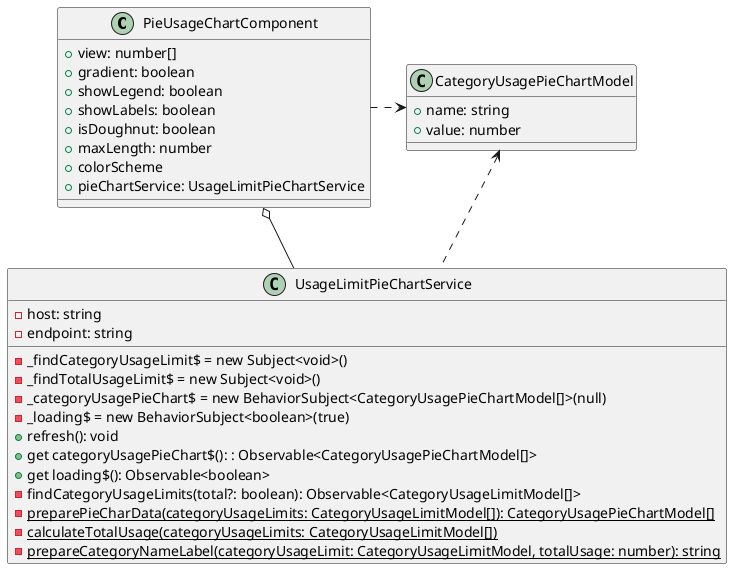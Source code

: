 @startuml
'https://plantuml.com/class-diagram

class PieUsageChartComponent {

    +view: number[]
    +gradient: boolean
    +showLegend: boolean
    +showLabels: boolean
    +isDoughnut: boolean
    +maxLength: number
    +colorScheme
    +pieChartService: UsageLimitPieChartService
}

class UsageLimitPieChartService {
    -host: string
    -endpoint: string
    -_findCategoryUsageLimit$ = new Subject<void>()
    -_findTotalUsageLimit$ = new Subject<void>()
    -_categoryUsagePieChart$ = new BehaviorSubject<CategoryUsagePieChartModel[]>(null)
    -_loading$ = new BehaviorSubject<boolean>(true)
    +refresh(): void
    +get categoryUsagePieChart$(): : Observable<CategoryUsagePieChartModel[]>
    +get loading$(): Observable<boolean>
    -findCategoryUsageLimits(total?: boolean): Observable<CategoryUsageLimitModel[]>
    -{static}preparePieCharData(categoryUsageLimits: CategoryUsageLimitModel[]): CategoryUsagePieChartModel[]
    -{static}calculateTotalUsage(categoryUsageLimits: CategoryUsageLimitModel[])
    -{static}prepareCategoryNameLabel(categoryUsageLimit: CategoryUsageLimitModel, totalUsage: number): string
}

class CategoryUsagePieChartModel {
  +name: string
  +value: number
}

PieUsageChartComponent o-- UsageLimitPieChartService
UsageLimitPieChartService .up.> CategoryUsagePieChartModel
PieUsageChartComponent .right.> CategoryUsagePieChartModel

@enduml